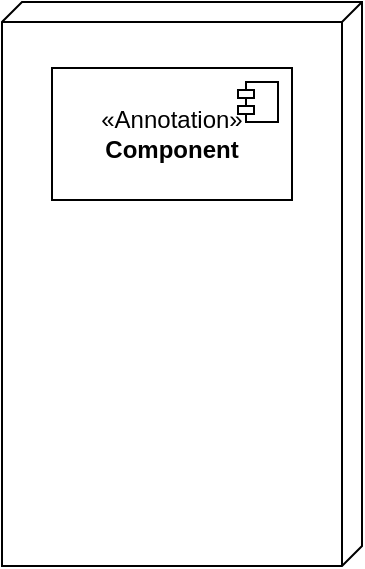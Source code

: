 <mxfile version="24.2.0" type="github">
  <diagram name="Page-1" id="N4mEMtXLYdBfV7IbO4S7">
    <mxGraphModel dx="1506" dy="-28" grid="0" gridSize="10" guides="1" tooltips="1" connect="1" arrows="1" fold="1" page="0" pageScale="1" pageWidth="827" pageHeight="1169" math="0" shadow="0">
      <root>
        <mxCell id="0" />
        <mxCell id="1" parent="0" />
        <mxCell id="u5yYqlRjoaRle61JDtWY-1" value="" style="verticalAlign=top;align=left;spacingTop=8;spacingLeft=2;spacingRight=12;shape=cube;size=10;direction=south;fontStyle=4;html=1;whiteSpace=wrap;" vertex="1" parent="1">
          <mxGeometry x="-435" y="425" width="180" height="282" as="geometry" />
        </mxCell>
        <mxCell id="u5yYqlRjoaRle61JDtWY-2" value="&amp;laquo;Annotation&amp;raquo;&lt;br/&gt;&lt;b&gt;Component&lt;/b&gt;" style="html=1;dropTarget=0;whiteSpace=wrap;" vertex="1" parent="1">
          <mxGeometry x="-410" y="458" width="120" height="66" as="geometry" />
        </mxCell>
        <mxCell id="u5yYqlRjoaRle61JDtWY-3" value="" style="shape=module;jettyWidth=8;jettyHeight=4;" vertex="1" parent="u5yYqlRjoaRle61JDtWY-2">
          <mxGeometry x="1" width="20" height="20" relative="1" as="geometry">
            <mxPoint x="-27" y="7" as="offset" />
          </mxGeometry>
        </mxCell>
        <mxCell id="u5yYqlRjoaRle61JDtWY-4" style="edgeStyle=none;curved=1;rounded=0;orthogonalLoop=1;jettySize=auto;html=1;exitX=0.5;exitY=1;exitDx=0;exitDy=0;fontSize=12;startSize=8;endSize=8;" edge="1" parent="1" source="u5yYqlRjoaRle61JDtWY-2" target="u5yYqlRjoaRle61JDtWY-2">
          <mxGeometry relative="1" as="geometry" />
        </mxCell>
      </root>
    </mxGraphModel>
  </diagram>
</mxfile>
